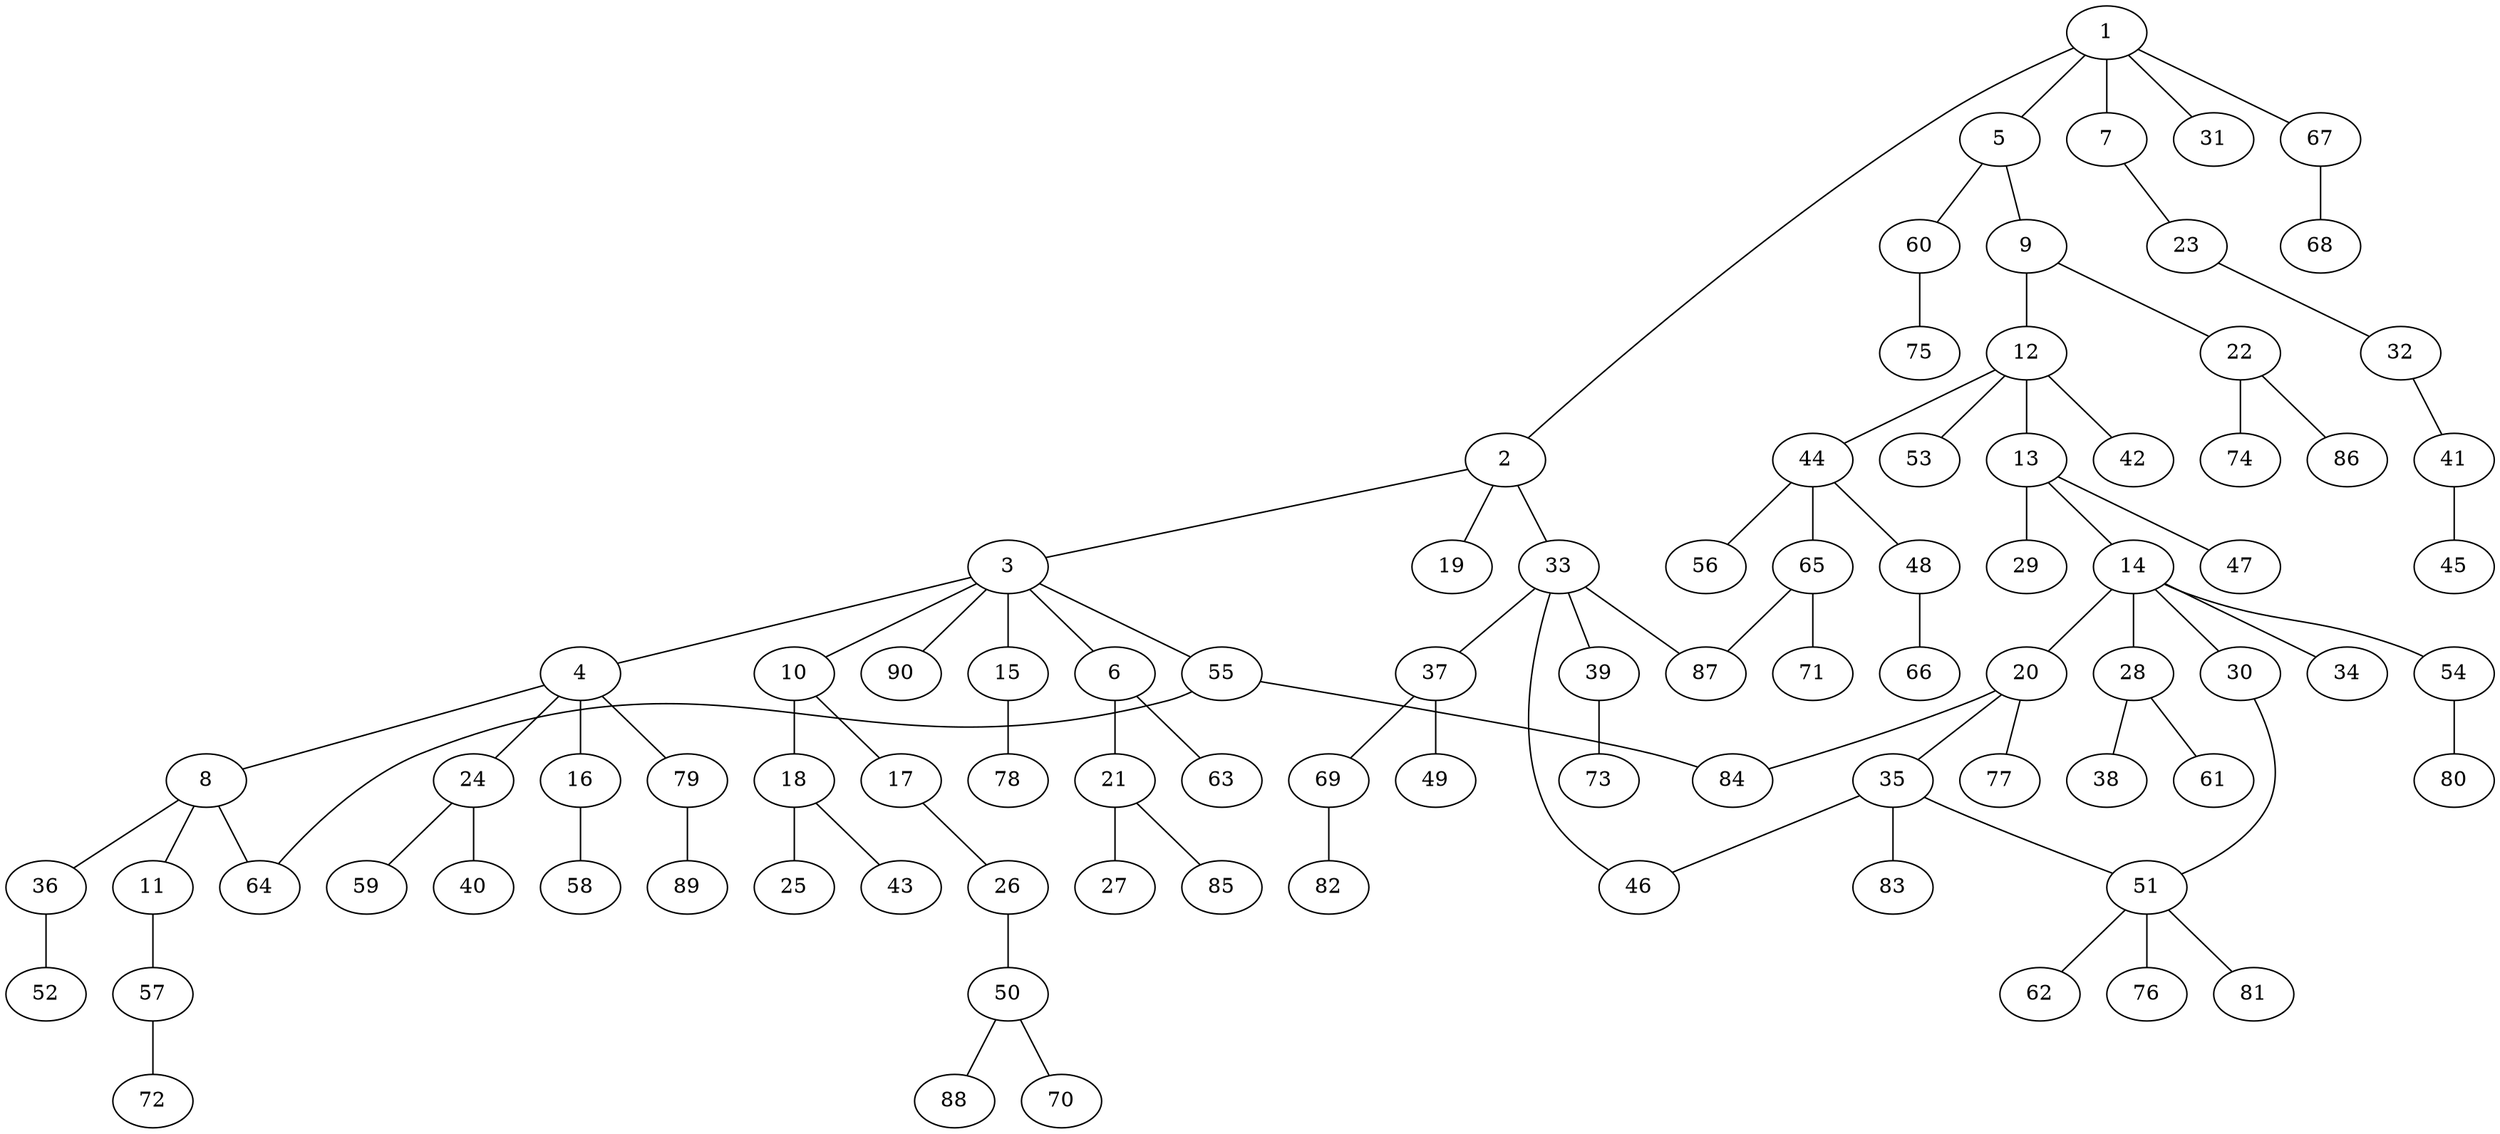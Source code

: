 graph graphname {1--2
1--5
1--7
1--31
1--67
2--3
2--19
2--33
3--4
3--6
3--10
3--15
3--55
3--90
4--8
4--16
4--24
4--79
5--9
5--60
6--21
6--63
7--23
8--11
8--36
8--64
9--12
9--22
10--17
10--18
11--57
12--13
12--42
12--44
12--53
13--14
13--29
13--47
14--20
14--28
14--30
14--34
14--54
15--78
16--58
17--26
18--25
18--43
20--35
20--77
20--84
21--27
21--85
22--74
22--86
23--32
24--40
24--59
26--50
28--38
28--61
30--51
32--41
33--37
33--39
33--46
33--87
35--46
35--51
35--83
36--52
37--49
37--69
39--73
41--45
44--48
44--56
44--65
48--66
50--70
50--88
51--62
51--76
51--81
54--80
55--64
55--84
57--72
60--75
65--71
65--87
67--68
69--82
79--89
}